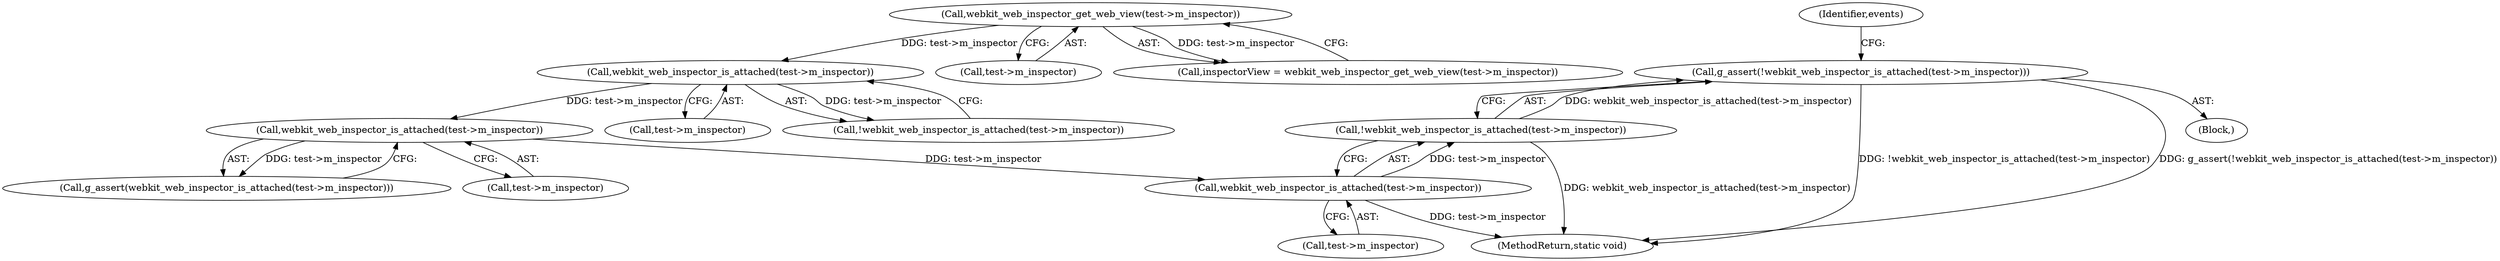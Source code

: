 digraph "0_Chrome_3bbc818ed1a7b63b8290bbde9ae975956748cb8a_2@API" {
"1000165" [label="(Call,g_assert(!webkit_web_inspector_is_attached(test->m_inspector)))"];
"1000166" [label="(Call,!webkit_web_inspector_is_attached(test->m_inspector))"];
"1000167" [label="(Call,webkit_web_inspector_is_attached(test->m_inspector))"];
"1000154" [label="(Call,webkit_web_inspector_is_attached(test->m_inspector))"];
"1000129" [label="(Call,webkit_web_inspector_is_attached(test->m_inspector))"];
"1000118" [label="(Call,webkit_web_inspector_get_web_view(test->m_inspector))"];
"1000153" [label="(Call,g_assert(webkit_web_inspector_is_attached(test->m_inspector)))"];
"1000167" [label="(Call,webkit_web_inspector_is_attached(test->m_inspector))"];
"1000184" [label="(MethodReturn,static void)"];
"1000130" [label="(Call,test->m_inspector)"];
"1000155" [label="(Call,test->m_inspector)"];
"1000172" [label="(Identifier,events)"];
"1000168" [label="(Call,test->m_inspector)"];
"1000165" [label="(Call,g_assert(!webkit_web_inspector_is_attached(test->m_inspector)))"];
"1000129" [label="(Call,webkit_web_inspector_is_attached(test->m_inspector))"];
"1000154" [label="(Call,webkit_web_inspector_is_attached(test->m_inspector))"];
"1000128" [label="(Call,!webkit_web_inspector_is_attached(test->m_inspector))"];
"1000118" [label="(Call,webkit_web_inspector_get_web_view(test->m_inspector))"];
"1000119" [label="(Call,test->m_inspector)"];
"1000166" [label="(Call,!webkit_web_inspector_is_attached(test->m_inspector))"];
"1000103" [label="(Block,)"];
"1000116" [label="(Call,inspectorView = webkit_web_inspector_get_web_view(test->m_inspector))"];
"1000165" -> "1000103"  [label="AST: "];
"1000165" -> "1000166"  [label="CFG: "];
"1000166" -> "1000165"  [label="AST: "];
"1000172" -> "1000165"  [label="CFG: "];
"1000165" -> "1000184"  [label="DDG: !webkit_web_inspector_is_attached(test->m_inspector)"];
"1000165" -> "1000184"  [label="DDG: g_assert(!webkit_web_inspector_is_attached(test->m_inspector))"];
"1000166" -> "1000165"  [label="DDG: webkit_web_inspector_is_attached(test->m_inspector)"];
"1000166" -> "1000167"  [label="CFG: "];
"1000167" -> "1000166"  [label="AST: "];
"1000166" -> "1000184"  [label="DDG: webkit_web_inspector_is_attached(test->m_inspector)"];
"1000167" -> "1000166"  [label="DDG: test->m_inspector"];
"1000167" -> "1000168"  [label="CFG: "];
"1000168" -> "1000167"  [label="AST: "];
"1000167" -> "1000184"  [label="DDG: test->m_inspector"];
"1000154" -> "1000167"  [label="DDG: test->m_inspector"];
"1000154" -> "1000153"  [label="AST: "];
"1000154" -> "1000155"  [label="CFG: "];
"1000155" -> "1000154"  [label="AST: "];
"1000153" -> "1000154"  [label="CFG: "];
"1000154" -> "1000153"  [label="DDG: test->m_inspector"];
"1000129" -> "1000154"  [label="DDG: test->m_inspector"];
"1000129" -> "1000128"  [label="AST: "];
"1000129" -> "1000130"  [label="CFG: "];
"1000130" -> "1000129"  [label="AST: "];
"1000128" -> "1000129"  [label="CFG: "];
"1000129" -> "1000128"  [label="DDG: test->m_inspector"];
"1000118" -> "1000129"  [label="DDG: test->m_inspector"];
"1000118" -> "1000116"  [label="AST: "];
"1000118" -> "1000119"  [label="CFG: "];
"1000119" -> "1000118"  [label="AST: "];
"1000116" -> "1000118"  [label="CFG: "];
"1000118" -> "1000116"  [label="DDG: test->m_inspector"];
}
